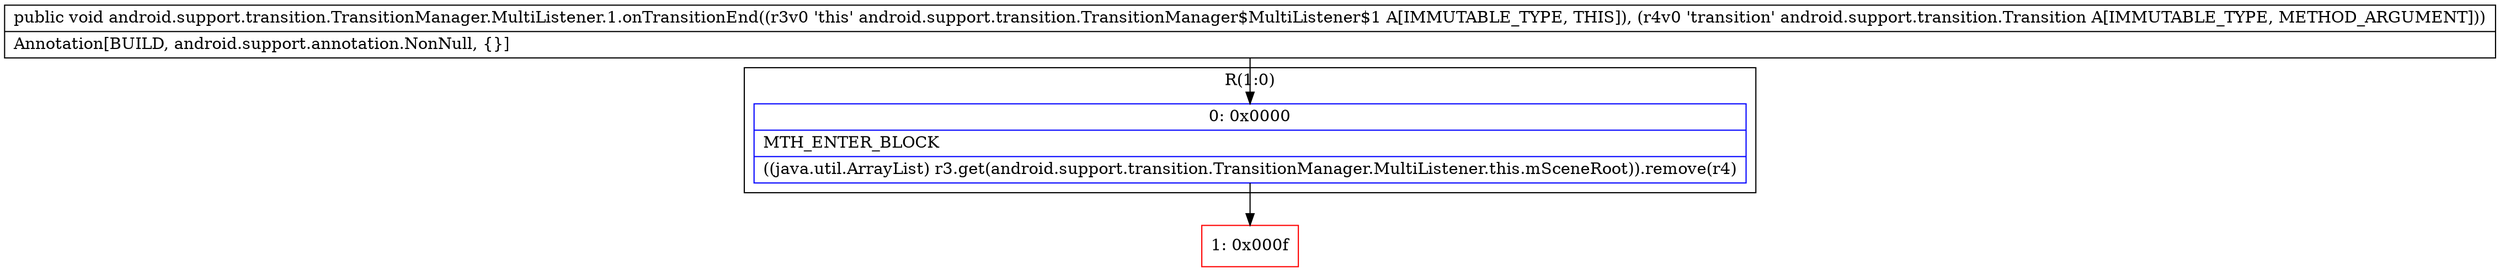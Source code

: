 digraph "CFG forandroid.support.transition.TransitionManager.MultiListener.1.onTransitionEnd(Landroid\/support\/transition\/Transition;)V" {
subgraph cluster_Region_695786057 {
label = "R(1:0)";
node [shape=record,color=blue];
Node_0 [shape=record,label="{0\:\ 0x0000|MTH_ENTER_BLOCK\l|((java.util.ArrayList) r3.get(android.support.transition.TransitionManager.MultiListener.this.mSceneRoot)).remove(r4)\l}"];
}
Node_1 [shape=record,color=red,label="{1\:\ 0x000f}"];
MethodNode[shape=record,label="{public void android.support.transition.TransitionManager.MultiListener.1.onTransitionEnd((r3v0 'this' android.support.transition.TransitionManager$MultiListener$1 A[IMMUTABLE_TYPE, THIS]), (r4v0 'transition' android.support.transition.Transition A[IMMUTABLE_TYPE, METHOD_ARGUMENT]))  | Annotation[BUILD, android.support.annotation.NonNull, \{\}]\l}"];
MethodNode -> Node_0;
Node_0 -> Node_1;
}

